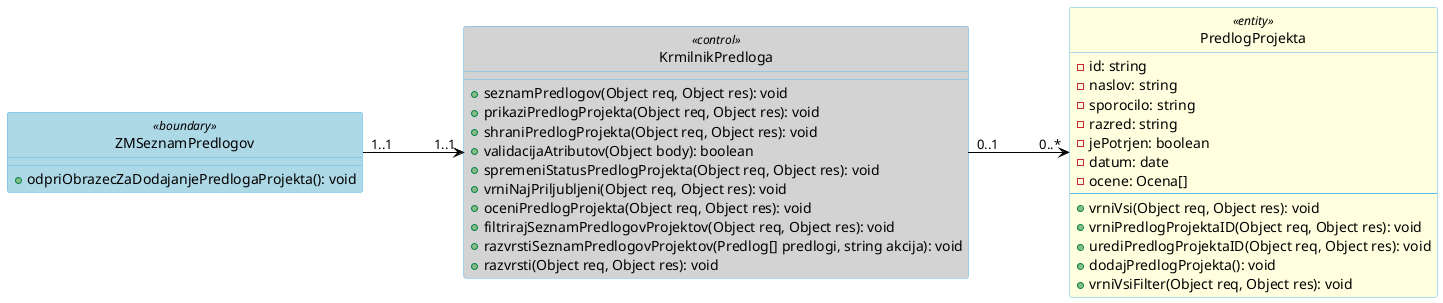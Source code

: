 @startuml
skinparam Class {
  backgroundColor white
  borderColor #5FB8EC
  arrowColor black
}
skinparam linetype ortho
skinparam backgroundcolor transparent
skinparam nodesep 100
skinparam ranksep 100
hide circle

Class "ZMSeznamPredlogov" as ZMSeznamPredlogov <<boundary>> #lightBlue {
  +odpriObrazecZaDodajanjePredlogaProjekta(): void
}

Class "KrmilnikPredloga" as KrmilnikPredloga <<control>> #lightGray {
  +seznamPredlogov(Object req, Object res): void
  +prikaziPredlogProjekta(Object req, Object res): void
  +shraniPredlogProjekta(Object req, Object res): void
  +validacijaAtributov(Object body): boolean
  +spremeniStatusPredlogProjekta(Object req, Object res): void
  +vrniNajPriljubljeni(Object req, Object res): void
  +oceniPredlogProjekta(Object req, Object res): void
  +filtrirajSeznamPredlogovProjektov(Object req, Object res): void
  +razvrstiSeznamPredlogovProjektov(Predlog[] predlogi, string akcija): void
  +razvrsti(Object req, Object res): void
}

Class "PredlogProjekta" as PredlogProjekta <<entity>> #lightYellow {
  -id: string
  -naslov: string
  -sporocilo: string
  -razred: string
  -jePotrjen: boolean
  -datum: date
  -ocene: Ocena[]
  --
  +vrniVsi(Object req, Object res): void
  +vrniPredlogProjektaID(Object req, Object res): void
  +urediPredlogProjektaID(Object req, Object res): void
  +dodajPredlogProjekta(): void
  +vrniVsiFilter(Object req, Object res): void
}
ZMSeznamPredlogov "1..1 " -right-> " 1..1" KrmilnikPredloga
KrmilnikPredloga "0..1 " -right-> " 0..*" PredlogProjekta
@enduml